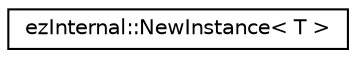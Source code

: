 digraph "Graphical Class Hierarchy"
{
 // LATEX_PDF_SIZE
  edge [fontname="Helvetica",fontsize="10",labelfontname="Helvetica",labelfontsize="10"];
  node [fontname="Helvetica",fontsize="10",shape=record];
  rankdir="LR";
  Node0 [label="ezInternal::NewInstance\< T \>",height=0.2,width=0.4,color="black", fillcolor="white", style="filled",URL="$da/d7c/structez_internal_1_1_new_instance.htm",tooltip=" "];
}
